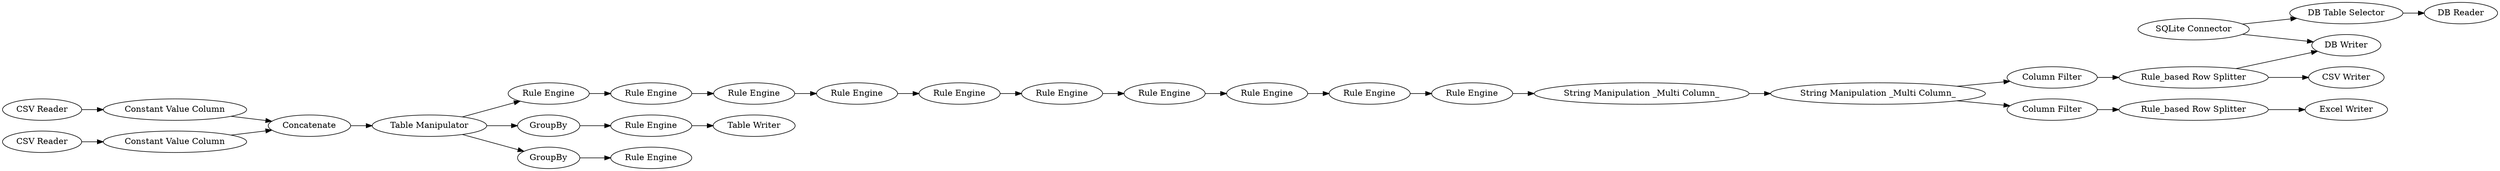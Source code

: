 digraph {
	"-4537618247411379958_24" [label="Rule_based Row Splitter"]
	"-4537618247411379958_18" [label="Rule Engine"]
	"-4537618247411379958_20" [label="Rule Engine"]
	"-4537618247411379958_22" [label="String Manipulation _Multi Column_"]
	"-4537618247411379958_26" [label="CSV Writer"]
	"-4537618247411379958_19" [label="Rule Engine"]
	"-4537618247411379958_35" [label="DB Reader"]
	"-4537618247411379958_5" [label="Constant Value Column"]
	"-4537618247411379958_4" [label="Constant Value Column"]
	"-4537618247411379958_28" [label="Column Filter"]
	"-4537618247411379958_23" [label="String Manipulation _Multi Column_"]
	"-4537618247411379958_34" [label="DB Table Selector"]
	"-4537618247411379958_32" [label="SQLite Connector"]
	"-4537618247411379958_11" [label="Rule Engine"]
	"-4537618247411379958_3" [label=Concatenate]
	"-4537618247411379958_33" [label="DB Writer"]
	"-4537618247411379958_13" [label="Rule Engine"]
	"-4537618247411379958_7" [label=GroupBy]
	"-4537618247411379958_21" [label="Rule Engine"]
	"-4537618247411379958_14" [label="Rule Engine"]
	"-4537618247411379958_1" [label="CSV Reader"]
	"-4537618247411379958_8" [label="Rule Engine"]
	"-4537618247411379958_9" [label="Table Writer"]
	"-4537618247411379958_29" [label="Excel Writer"]
	"-4537618247411379958_10" [label=GroupBy]
	"-4537618247411379958_15" [label="Rule Engine"]
	"-4537618247411379958_30" [label="Rule_based Row Splitter"]
	"-4537618247411379958_17" [label="Rule Engine"]
	"-4537618247411379958_6" [label="Table Manipulator"]
	"-4537618247411379958_12" [label="Rule Engine"]
	"-4537618247411379958_16" [label="Rule Engine"]
	"-4537618247411379958_2" [label="CSV Reader"]
	"-4537618247411379958_27" [label="Column Filter"]
	"-4537618247411379958_1" -> "-4537618247411379958_5"
	"-4537618247411379958_21" -> "-4537618247411379958_22"
	"-4537618247411379958_15" -> "-4537618247411379958_16"
	"-4537618247411379958_12" -> "-4537618247411379958_14"
	"-4537618247411379958_11" -> "-4537618247411379958_12"
	"-4537618247411379958_24" -> "-4537618247411379958_26"
	"-4537618247411379958_14" -> "-4537618247411379958_15"
	"-4537618247411379958_17" -> "-4537618247411379958_18"
	"-4537618247411379958_6" -> "-4537618247411379958_10"
	"-4537618247411379958_22" -> "-4537618247411379958_23"
	"-4537618247411379958_20" -> "-4537618247411379958_21"
	"-4537618247411379958_23" -> "-4537618247411379958_27"
	"-4537618247411379958_28" -> "-4537618247411379958_24"
	"-4537618247411379958_27" -> "-4537618247411379958_30"
	"-4537618247411379958_4" -> "-4537618247411379958_3"
	"-4537618247411379958_10" -> "-4537618247411379958_13"
	"-4537618247411379958_6" -> "-4537618247411379958_11"
	"-4537618247411379958_3" -> "-4537618247411379958_6"
	"-4537618247411379958_34" -> "-4537618247411379958_35"
	"-4537618247411379958_2" -> "-4537618247411379958_4"
	"-4537618247411379958_24" -> "-4537618247411379958_33"
	"-4537618247411379958_5" -> "-4537618247411379958_3"
	"-4537618247411379958_16" -> "-4537618247411379958_17"
	"-4537618247411379958_7" -> "-4537618247411379958_8"
	"-4537618247411379958_23" -> "-4537618247411379958_28"
	"-4537618247411379958_19" -> "-4537618247411379958_20"
	"-4537618247411379958_30" -> "-4537618247411379958_29"
	"-4537618247411379958_32" -> "-4537618247411379958_33"
	"-4537618247411379958_8" -> "-4537618247411379958_9"
	"-4537618247411379958_6" -> "-4537618247411379958_7"
	"-4537618247411379958_18" -> "-4537618247411379958_19"
	"-4537618247411379958_32" -> "-4537618247411379958_34"
	rankdir=LR
}
